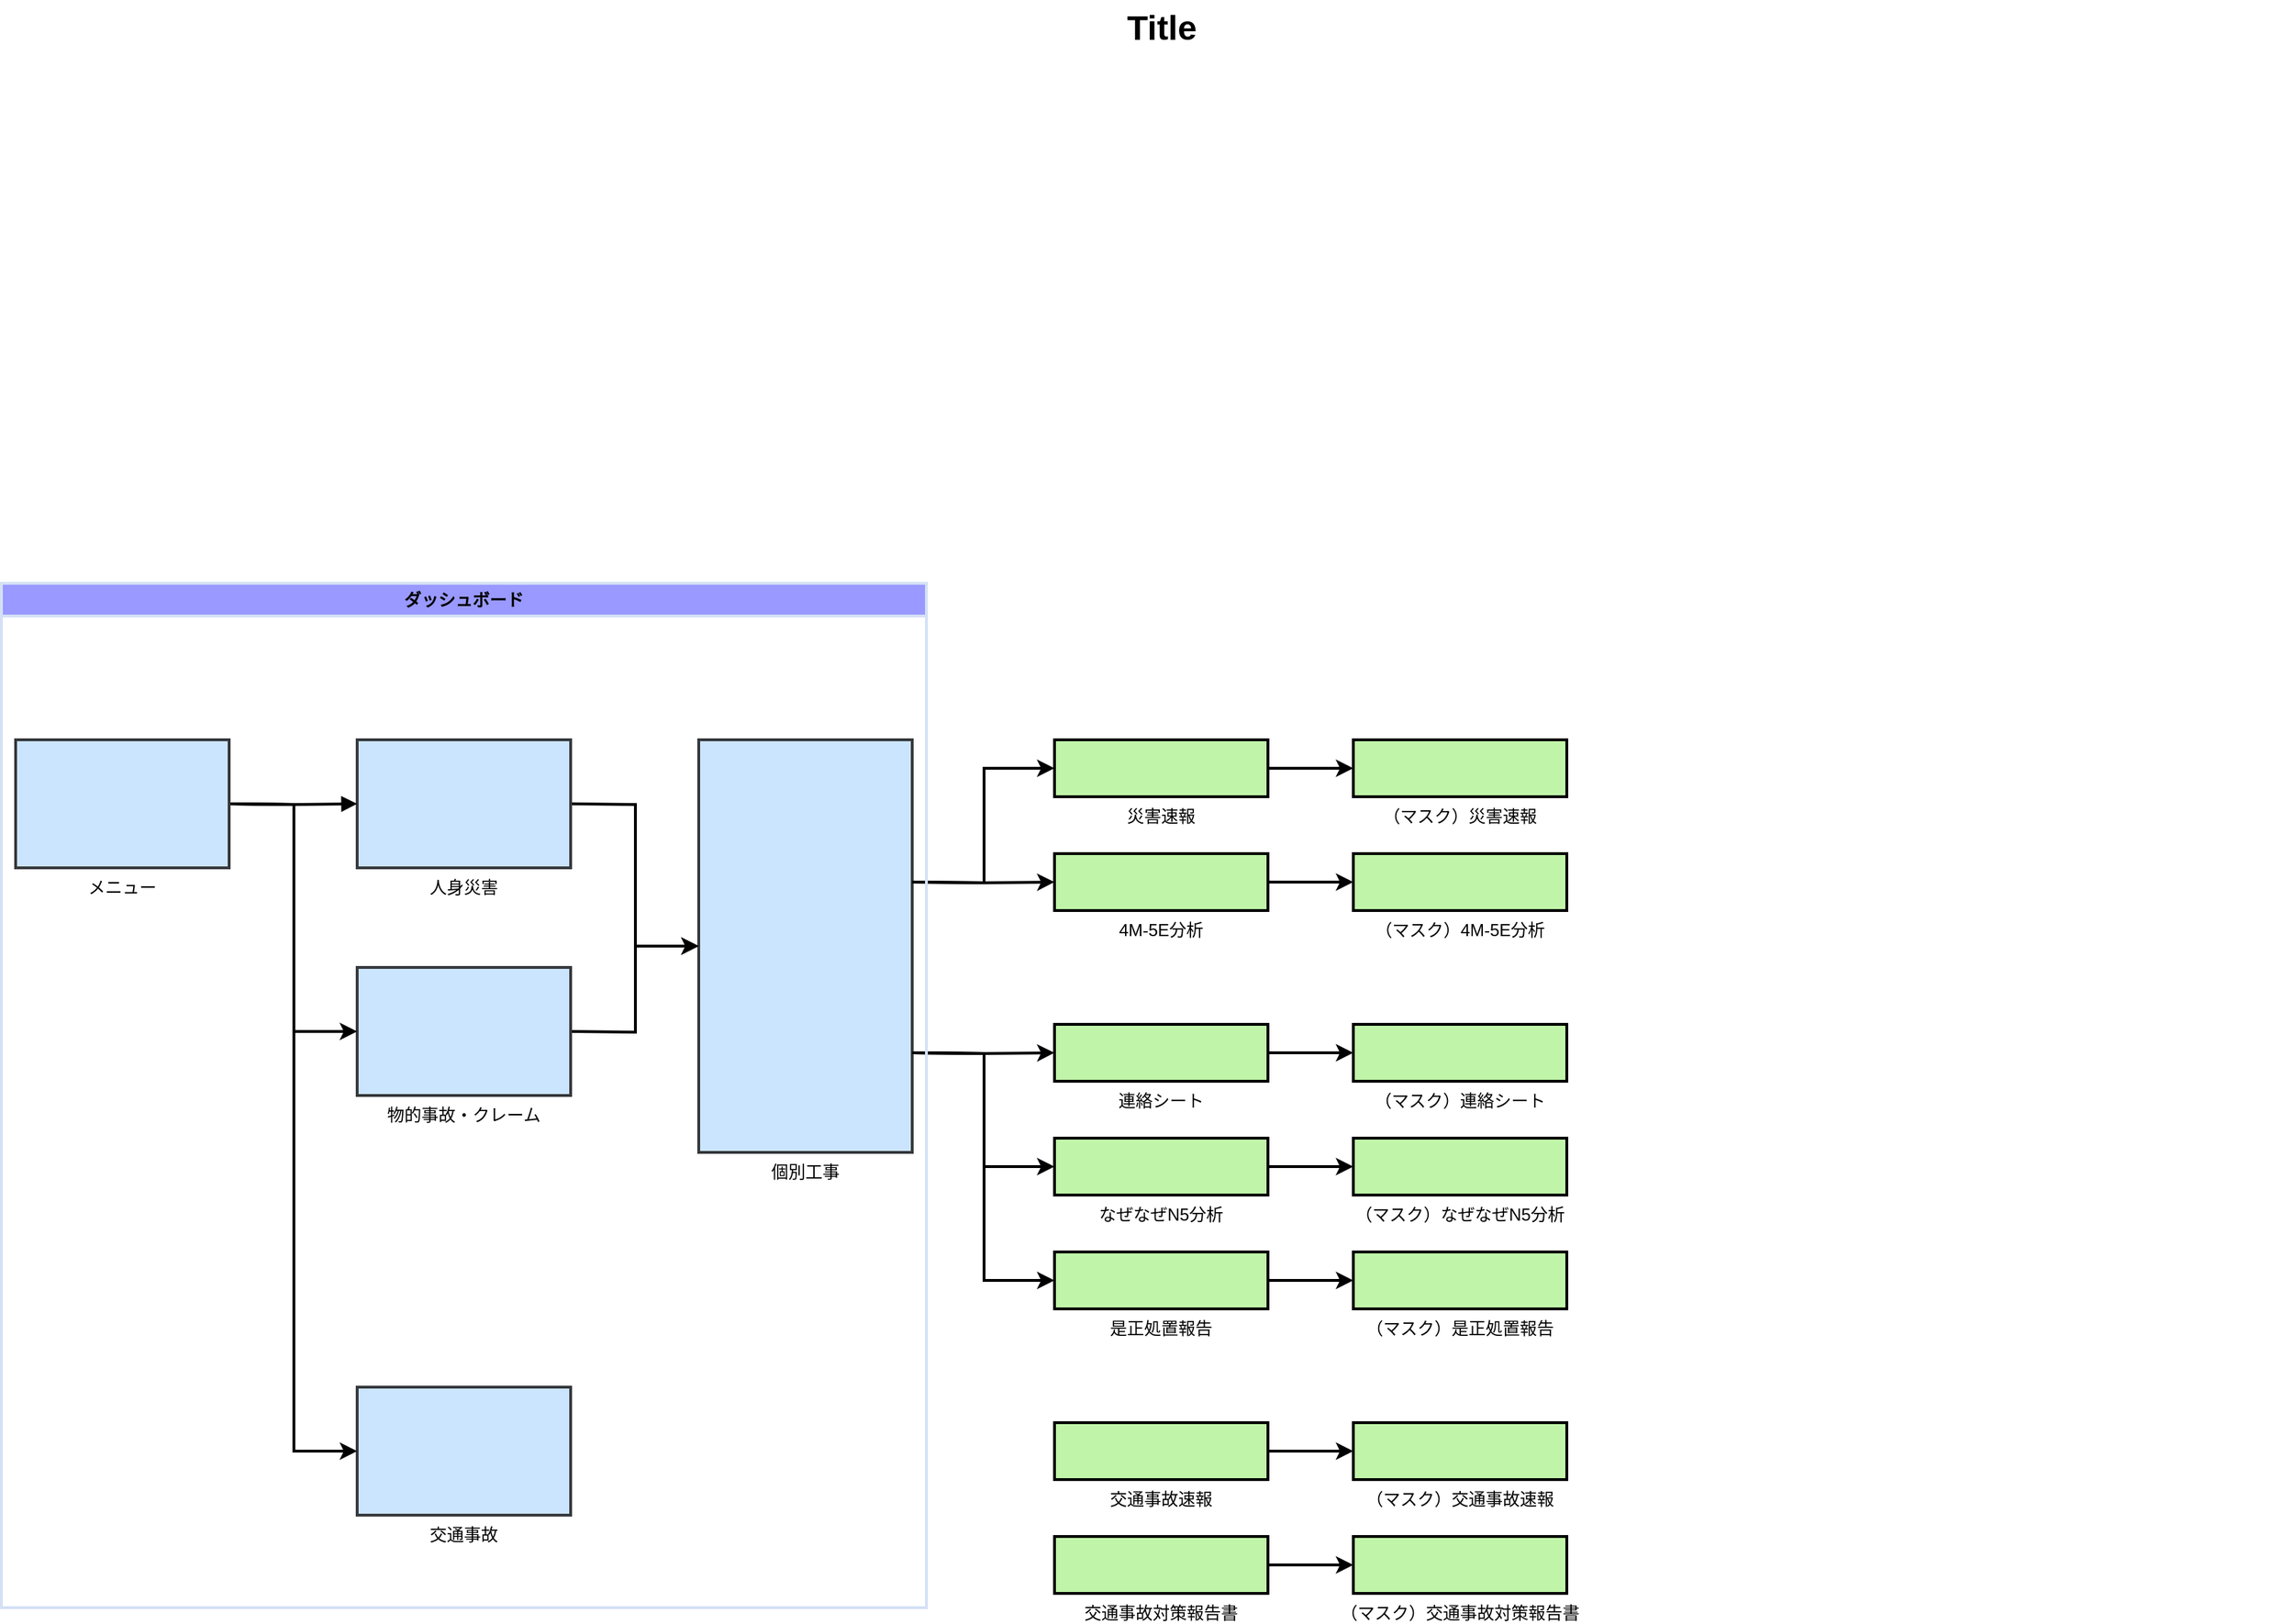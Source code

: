 <mxfile version="20.7.4" type="github">
  <diagram name="Page-1" id="74b105a0-9070-1c63-61bc-23e55f88626e">
    <mxGraphModel dx="1434" dy="764" grid="1" gridSize="10" guides="1" tooltips="1" connect="1" arrows="1" fold="1" page="1" pageScale="1.5" pageWidth="1169" pageHeight="826" background="none" math="0" shadow="0">
      <root>
        <mxCell id="0" style=";html=1;" />
        <mxCell id="1" style=";html=1;" parent="0" />
        <mxCell id="10b056a9c633e61c-8" value="個別工事" style="strokeWidth=2;dashed=0;align=center;fontSize=12;shape=rect;verticalLabelPosition=bottom;verticalAlign=top;fillColor=#cce5ff;strokeColor=#36393d;" parent="1" vertex="1">
          <mxGeometry x="550" y="560" width="150" height="290" as="geometry" />
        </mxCell>
        <mxCell id="10b056a9c633e61c-30" value="Title" style="text;strokeColor=none;fillColor=none;html=1;fontSize=24;fontStyle=1;verticalAlign=middle;align=center;" parent="1" vertex="1">
          <mxGeometry x="80" y="40" width="1590" height="40" as="geometry" />
        </mxCell>
        <mxCell id="KYUI3N8oyIYQ_wNg4Es2-7" value="" style="endArrow=classic;html=1;rounded=0;entryX=0;entryY=0.5;entryDx=0;entryDy=0;edgeStyle=orthogonalEdgeStyle;strokeWidth=2;exitX=1;exitY=0.5;exitDx=0;exitDy=0;exitPerimeter=0;" parent="1" target="10b056a9c633e61c-8" edge="1">
          <mxGeometry width="50" height="50" relative="1" as="geometry">
            <mxPoint x="460" y="605" as="sourcePoint" />
            <mxPoint x="320" y="935" as="targetPoint" />
          </mxGeometry>
        </mxCell>
        <mxCell id="KYUI3N8oyIYQ_wNg4Es2-8" value="" style="endArrow=classic;html=1;rounded=0;entryX=0;entryY=0.5;entryDx=0;entryDy=0;edgeStyle=orthogonalEdgeStyle;strokeWidth=2;exitX=1;exitY=0.5;exitDx=0;exitDy=0;exitPerimeter=0;" parent="1" target="10b056a9c633e61c-8" edge="1">
          <mxGeometry width="50" height="50" relative="1" as="geometry">
            <mxPoint x="460" y="765" as="sourcePoint" />
            <mxPoint x="330" y="945" as="targetPoint" />
          </mxGeometry>
        </mxCell>
        <mxCell id="KYUI3N8oyIYQ_wNg4Es2-9" value="災害速報" style="strokeWidth=2;dashed=0;align=center;fontSize=12;fillColor=#c0f5a9;verticalLabelPosition=bottom;verticalAlign=top;" parent="1" vertex="1">
          <mxGeometry x="800" y="560" width="150" height="40" as="geometry" />
        </mxCell>
        <mxCell id="KYUI3N8oyIYQ_wNg4Es2-11" value="" style="endArrow=classic;html=1;rounded=0;entryX=0;entryY=0.5;entryDx=0;entryDy=0;edgeStyle=orthogonalEdgeStyle;strokeWidth=2;entryPerimeter=0;" parent="1" target="KYUI3N8oyIYQ_wNg4Es2-9" edge="1">
          <mxGeometry width="50" height="50" relative="1" as="geometry">
            <mxPoint x="700" y="660" as="sourcePoint" />
            <mxPoint x="560" y="775" as="targetPoint" />
          </mxGeometry>
        </mxCell>
        <mxCell id="KYUI3N8oyIYQ_wNg4Es2-12" value="" style="endArrow=classic;html=1;rounded=0;entryX=0;entryY=0.5;entryDx=0;entryDy=0;edgeStyle=orthogonalEdgeStyle;strokeWidth=2;" parent="1" edge="1" target="KYUI3N8oyIYQ_wNg4Es2-27">
          <mxGeometry width="50" height="50" relative="1" as="geometry">
            <mxPoint x="700" y="660" as="sourcePoint" />
            <mxPoint x="750" y="660" as="targetPoint" />
          </mxGeometry>
        </mxCell>
        <mxCell id="KYUI3N8oyIYQ_wNg4Es2-19" value="" style="endArrow=classic;html=1;rounded=0;entryX=0;entryY=0.5;entryDx=0;entryDy=0;edgeStyle=orthogonalEdgeStyle;strokeWidth=2;" parent="1" target="KYUI3N8oyIYQ_wNg4Es2-28" edge="1">
          <mxGeometry width="50" height="50" relative="1" as="geometry">
            <mxPoint x="700" y="780" as="sourcePoint" />
            <mxPoint x="750" y="780" as="targetPoint" />
          </mxGeometry>
        </mxCell>
        <mxCell id="KYUI3N8oyIYQ_wNg4Es2-20" value="" style="endArrow=classic;html=1;rounded=0;entryX=0;entryY=0.5;entryDx=0;entryDy=0;edgeStyle=orthogonalEdgeStyle;strokeWidth=2;" parent="1" target="KYUI3N8oyIYQ_wNg4Es2-29" edge="1">
          <mxGeometry width="50" height="50" relative="1" as="geometry">
            <mxPoint x="700" y="780" as="sourcePoint" />
            <mxPoint x="750" y="860" as="targetPoint" />
          </mxGeometry>
        </mxCell>
        <mxCell id="KYUI3N8oyIYQ_wNg4Es2-22" value="" style="endArrow=classic;html=1;rounded=0;entryX=0;entryY=0.5;entryDx=0;entryDy=0;edgeStyle=orthogonalEdgeStyle;strokeWidth=2;" parent="1" target="KYUI3N8oyIYQ_wNg4Es2-30" edge="1">
          <mxGeometry width="50" height="50" relative="1" as="geometry">
            <mxPoint x="700" y="780" as="sourcePoint" />
            <mxPoint x="750" y="940" as="targetPoint" />
          </mxGeometry>
        </mxCell>
        <mxCell id="KYUI3N8oyIYQ_wNg4Es2-25" value="" style="endArrow=classic;html=1;rounded=0;entryX=0;entryY=0.5;entryDx=0;entryDy=0;edgeStyle=orthogonalEdgeStyle;strokeWidth=2;fillColor=#ffff88;strokeColor=#FFFFFF;exitX=1;exitY=0.5;exitDx=0;exitDy=0;" parent="1" edge="1" target="KYUI3N8oyIYQ_wNg4Es2-31">
          <mxGeometry width="50" height="50" relative="1" as="geometry">
            <mxPoint x="460" y="1060" as="sourcePoint" />
            <mxPoint x="750" y="1060" as="targetPoint" />
          </mxGeometry>
        </mxCell>
        <mxCell id="KYUI3N8oyIYQ_wNg4Es2-26" value="" style="endArrow=classic;html=1;rounded=0;entryX=0;entryY=0.25;entryDx=0;entryDy=0;edgeStyle=orthogonalEdgeStyle;strokeWidth=2;fillColor=#ffff88;strokeColor=#FFFFFF;exitX=1;exitY=0.5;exitDx=0;exitDy=0;exitPerimeter=0;" parent="1" target="KYUI3N8oyIYQ_wNg4Es2-32" edge="1">
          <mxGeometry width="50" height="50" relative="1" as="geometry">
            <mxPoint x="460" y="1060" as="sourcePoint" />
            <mxPoint x="750" y="1140" as="targetPoint" />
          </mxGeometry>
        </mxCell>
        <mxCell id="KYUI3N8oyIYQ_wNg4Es2-27" value="4M-5E分析" style="strokeWidth=2;dashed=0;align=center;fontSize=12;fillColor=#c0f5a9;verticalLabelPosition=bottom;verticalAlign=top;" parent="1" vertex="1">
          <mxGeometry x="800" y="640" width="150" height="40" as="geometry" />
        </mxCell>
        <mxCell id="KYUI3N8oyIYQ_wNg4Es2-28" value="連絡シート" style="strokeWidth=2;dashed=0;align=center;fontSize=12;fillColor=#c0f5a9;verticalLabelPosition=bottom;verticalAlign=top;" parent="1" vertex="1">
          <mxGeometry x="800" y="760" width="150" height="40" as="geometry" />
        </mxCell>
        <mxCell id="KYUI3N8oyIYQ_wNg4Es2-29" value="なぜなぜN5分析" style="strokeWidth=2;dashed=0;align=center;fontSize=12;fillColor=#c0f5a9;verticalLabelPosition=bottom;verticalAlign=top;" parent="1" vertex="1">
          <mxGeometry x="800" y="840" width="150" height="40" as="geometry" />
        </mxCell>
        <mxCell id="KYUI3N8oyIYQ_wNg4Es2-30" value="是正処置報告" style="strokeWidth=2;dashed=0;align=center;fontSize=12;fillColor=#c0f5a9;verticalLabelPosition=bottom;verticalAlign=top;" parent="1" vertex="1">
          <mxGeometry x="800" y="920" width="150" height="40" as="geometry" />
        </mxCell>
        <mxCell id="KYUI3N8oyIYQ_wNg4Es2-31" value="交通事故速報" style="strokeWidth=2;dashed=0;align=center;fontSize=12;fillColor=#c0f5a9;verticalLabelPosition=bottom;verticalAlign=top;" parent="1" vertex="1">
          <mxGeometry x="800" y="1040" width="150" height="40" as="geometry" />
        </mxCell>
        <mxCell id="KYUI3N8oyIYQ_wNg4Es2-32" value="交通事故対策報告書" style="strokeWidth=2;dashed=0;align=center;fontSize=12;fillColor=#c0f5a9;verticalLabelPosition=bottom;verticalAlign=top;" parent="1" vertex="1">
          <mxGeometry x="800" y="1120" width="150" height="40" as="geometry" />
        </mxCell>
        <mxCell id="KYUI3N8oyIYQ_wNg4Es2-34" value="ダッシュボード" style="swimlane;whiteSpace=wrap;html=1;strokeColor=#D4E1F5;fillColor=#9999FF;strokeWidth=2;" parent="1" vertex="1">
          <mxGeometry x="60" y="450" width="650" height="720" as="geometry">
            <mxRectangle x="60" y="530" width="120" height="30" as="alternateBounds" />
          </mxGeometry>
        </mxCell>
        <mxCell id="KYUI3N8oyIYQ_wNg4Es2-35" value="人身災害" style="strokeWidth=2;dashed=0;align=center;fontSize=12;;fillColor=#cce5ff;verticalLabelPosition=bottom;verticalAlign=top;strokeColor=#36393d;" parent="1" vertex="1">
          <mxGeometry x="310" y="560" width="150" height="90" as="geometry" />
        </mxCell>
        <mxCell id="KYUI3N8oyIYQ_wNg4Es2-36" value="交通事故" style="strokeWidth=2;dashed=0;align=center;fontSize=12;verticalLabelPosition=bottom;verticalAlign=top;;fillColor=#cce5ff;strokeColor=#36393d;" parent="1" vertex="1">
          <mxGeometry x="310" y="1015" width="150" height="90" as="geometry" />
        </mxCell>
        <mxCell id="KYUI3N8oyIYQ_wNg4Es2-37" style="edgeStyle=orthogonalEdgeStyle;rounded=0;html=1;endArrow=block;endFill=1;jettySize=auto;orthogonalLoop=1;strokeWidth=2;startArrow=none;startFill=0;entryX=0;entryY=0.5;entryDx=0;entryDy=0;entryPerimeter=0;" parent="1" target="KYUI3N8oyIYQ_wNg4Es2-35" edge="1">
          <mxGeometry relative="1" as="geometry">
            <mxPoint x="220" y="605" as="sourcePoint" />
          </mxGeometry>
        </mxCell>
        <mxCell id="KYUI3N8oyIYQ_wNg4Es2-39" value="" style="endArrow=classic;html=1;rounded=0;entryX=0;entryY=0.5;entryDx=0;entryDy=0;entryPerimeter=0;exitX=1;exitY=0.5;exitDx=0;exitDy=0;edgeStyle=orthogonalEdgeStyle;strokeWidth=2;" parent="1" target="KYUI3N8oyIYQ_wNg4Es2-36" edge="1">
          <mxGeometry width="50" height="50" relative="1" as="geometry">
            <mxPoint x="220" y="605" as="sourcePoint" />
            <mxPoint x="660" y="670" as="targetPoint" />
          </mxGeometry>
        </mxCell>
        <mxCell id="KYUI3N8oyIYQ_wNg4Es2-40" value="物的事故・クレーム" style="strokeWidth=2;dashed=0;align=center;fontSize=12;fillColor=#cce5ff;verticalLabelPosition=bottom;verticalAlign=top;strokeColor=#36393d;" parent="1" vertex="1">
          <mxGeometry x="310" y="720" width="150" height="90" as="geometry" />
        </mxCell>
        <mxCell id="KYUI3N8oyIYQ_wNg4Es2-41" value="" style="endArrow=classic;html=1;rounded=0;entryX=0;entryY=0.5;entryDx=0;entryDy=0;entryPerimeter=0;edgeStyle=orthogonalEdgeStyle;strokeWidth=2;exitX=1;exitY=0.5;exitDx=0;exitDy=0;" parent="1" target="KYUI3N8oyIYQ_wNg4Es2-40" edge="1">
          <mxGeometry width="50" height="50" relative="1" as="geometry">
            <mxPoint x="220" y="605" as="sourcePoint" />
            <mxPoint x="320" y="775" as="targetPoint" />
          </mxGeometry>
        </mxCell>
        <mxCell id="KYUI3N8oyIYQ_wNg4Es2-42" value="メニュー" style="strokeWidth=2;dashed=0;align=center;fontSize=12;shape=rect;verticalLabelPosition=bottom;verticalAlign=top;fillColor=#cce5ff;strokeColor=#36393d;" parent="1" vertex="1">
          <mxGeometry x="70" y="560" width="150" height="90" as="geometry" />
        </mxCell>
        <mxCell id="KYUI3N8oyIYQ_wNg4Es2-44" value="（マスク）災害速報" style="strokeWidth=2;dashed=0;align=center;fontSize=12;fillColor=#c0f5a9;verticalLabelPosition=bottom;verticalAlign=top;" parent="1" vertex="1">
          <mxGeometry x="1010" y="560" width="150" height="40" as="geometry" />
        </mxCell>
        <mxCell id="KYUI3N8oyIYQ_wNg4Es2-45" value="（マスク）4M-5E分析" style="strokeWidth=2;dashed=0;align=center;fontSize=12;fillColor=#c0f5a9;verticalLabelPosition=bottom;verticalAlign=top;" parent="1" vertex="1">
          <mxGeometry x="1010" y="640" width="150" height="40" as="geometry" />
        </mxCell>
        <mxCell id="KYUI3N8oyIYQ_wNg4Es2-46" value="（マスク）連絡シート" style="strokeWidth=2;dashed=0;align=center;fontSize=12;fillColor=#c0f5a9;verticalLabelPosition=bottom;verticalAlign=top;" parent="1" vertex="1">
          <mxGeometry x="1010" y="760" width="150" height="40" as="geometry" />
        </mxCell>
        <mxCell id="KYUI3N8oyIYQ_wNg4Es2-47" value="（マスク）なぜなぜN5分析" style="strokeWidth=2;dashed=0;align=center;fontSize=12;fillColor=#c0f5a9;verticalLabelPosition=bottom;verticalAlign=top;" parent="1" vertex="1">
          <mxGeometry x="1010" y="840" width="150" height="40" as="geometry" />
        </mxCell>
        <mxCell id="KYUI3N8oyIYQ_wNg4Es2-48" value="（マスク）是正処置報告" style="strokeWidth=2;dashed=0;align=center;fontSize=12;fillColor=#c0f5a9;verticalLabelPosition=bottom;verticalAlign=top;" parent="1" vertex="1">
          <mxGeometry x="1010" y="920" width="150" height="40" as="geometry" />
        </mxCell>
        <mxCell id="KYUI3N8oyIYQ_wNg4Es2-49" value="（マスク）交通事故速報" style="strokeWidth=2;dashed=0;align=center;fontSize=12;fillColor=#c0f5a9;verticalLabelPosition=bottom;verticalAlign=top;" parent="1" vertex="1">
          <mxGeometry x="1010" y="1040" width="150" height="40" as="geometry" />
        </mxCell>
        <mxCell id="KYUI3N8oyIYQ_wNg4Es2-50" value="（マスク）交通事故対策報告書" style="strokeWidth=2;dashed=0;align=center;fontSize=12;fillColor=#c0f5a9;verticalLabelPosition=bottom;verticalAlign=top;" parent="1" vertex="1">
          <mxGeometry x="1010" y="1120" width="150" height="40" as="geometry" />
        </mxCell>
        <mxCell id="KYUI3N8oyIYQ_wNg4Es2-51" value="" style="endArrow=classic;html=1;rounded=0;entryX=0;entryY=0.5;entryDx=0;entryDy=0;edgeStyle=orthogonalEdgeStyle;strokeWidth=2;exitX=1;exitY=0.5;exitDx=0;exitDy=0;" parent="1" source="KYUI3N8oyIYQ_wNg4Es2-9" target="KYUI3N8oyIYQ_wNg4Es2-44" edge="1">
          <mxGeometry width="50" height="50" relative="1" as="geometry">
            <mxPoint x="760" y="670" as="sourcePoint" />
            <mxPoint x="810" y="590" as="targetPoint" />
          </mxGeometry>
        </mxCell>
        <mxCell id="KYUI3N8oyIYQ_wNg4Es2-52" value="" style="endArrow=classic;html=1;rounded=0;entryX=0;entryY=0.5;entryDx=0;entryDy=0;edgeStyle=orthogonalEdgeStyle;strokeWidth=2;exitX=1;exitY=0.5;exitDx=0;exitDy=0;" parent="1" source="KYUI3N8oyIYQ_wNg4Es2-27" target="KYUI3N8oyIYQ_wNg4Es2-45" edge="1">
          <mxGeometry width="50" height="50" relative="1" as="geometry">
            <mxPoint x="960" y="590" as="sourcePoint" />
            <mxPoint x="1020" y="590" as="targetPoint" />
          </mxGeometry>
        </mxCell>
        <mxCell id="KYUI3N8oyIYQ_wNg4Es2-53" value="" style="endArrow=classic;html=1;rounded=0;entryX=0;entryY=0.5;entryDx=0;entryDy=0;edgeStyle=orthogonalEdgeStyle;strokeWidth=2;exitX=1;exitY=0.5;exitDx=0;exitDy=0;" parent="1" source="KYUI3N8oyIYQ_wNg4Es2-28" target="KYUI3N8oyIYQ_wNg4Es2-46" edge="1">
          <mxGeometry width="50" height="50" relative="1" as="geometry">
            <mxPoint x="970" y="600" as="sourcePoint" />
            <mxPoint x="1030" y="600" as="targetPoint" />
          </mxGeometry>
        </mxCell>
        <mxCell id="KYUI3N8oyIYQ_wNg4Es2-54" value="" style="endArrow=classic;html=1;rounded=0;entryX=0;entryY=0.5;entryDx=0;entryDy=0;edgeStyle=orthogonalEdgeStyle;strokeWidth=2;exitX=1;exitY=0.5;exitDx=0;exitDy=0;" parent="1" source="KYUI3N8oyIYQ_wNg4Es2-29" target="KYUI3N8oyIYQ_wNg4Es2-47" edge="1">
          <mxGeometry width="50" height="50" relative="1" as="geometry">
            <mxPoint x="980" y="610" as="sourcePoint" />
            <mxPoint x="1040" y="610" as="targetPoint" />
          </mxGeometry>
        </mxCell>
        <mxCell id="KYUI3N8oyIYQ_wNg4Es2-55" value="" style="endArrow=classic;html=1;rounded=0;entryX=0;entryY=0.5;entryDx=0;entryDy=0;edgeStyle=orthogonalEdgeStyle;strokeWidth=2;exitX=1;exitY=0.5;exitDx=0;exitDy=0;" parent="1" source="KYUI3N8oyIYQ_wNg4Es2-30" target="KYUI3N8oyIYQ_wNg4Es2-48" edge="1">
          <mxGeometry width="50" height="50" relative="1" as="geometry">
            <mxPoint x="990" y="620" as="sourcePoint" />
            <mxPoint x="1050" y="620" as="targetPoint" />
          </mxGeometry>
        </mxCell>
        <mxCell id="KYUI3N8oyIYQ_wNg4Es2-56" value="" style="endArrow=classic;html=1;rounded=0;edgeStyle=orthogonalEdgeStyle;strokeWidth=2;exitX=1;exitY=0.5;exitDx=0;exitDy=0;" parent="1" source="KYUI3N8oyIYQ_wNg4Es2-31" edge="1">
          <mxGeometry width="50" height="50" relative="1" as="geometry">
            <mxPoint x="1000" y="630" as="sourcePoint" />
            <mxPoint x="1010" y="1060" as="targetPoint" />
          </mxGeometry>
        </mxCell>
        <mxCell id="KYUI3N8oyIYQ_wNg4Es2-57" value="" style="endArrow=classic;html=1;rounded=0;entryX=0;entryY=0.5;entryDx=0;entryDy=0;edgeStyle=orthogonalEdgeStyle;strokeWidth=2;exitX=1;exitY=0.5;exitDx=0;exitDy=0;" parent="1" source="KYUI3N8oyIYQ_wNg4Es2-32" target="KYUI3N8oyIYQ_wNg4Es2-50" edge="1">
          <mxGeometry width="50" height="50" relative="1" as="geometry">
            <mxPoint x="1010" y="640" as="sourcePoint" />
            <mxPoint x="1070" y="640" as="targetPoint" />
          </mxGeometry>
        </mxCell>
      </root>
    </mxGraphModel>
  </diagram>
</mxfile>
